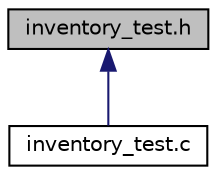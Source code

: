 digraph "inventory_test.h"
{
 // LATEX_PDF_SIZE
  edge [fontname="Helvetica",fontsize="10",labelfontname="Helvetica",labelfontsize="10"];
  node [fontname="Helvetica",fontsize="10",shape=record];
  Node1 [label="inventory_test.h",height=0.2,width=0.4,color="black", fillcolor="grey75", style="filled", fontcolor="black",tooltip="It declares the tests for the inventory module."];
  Node1 -> Node2 [dir="back",color="midnightblue",fontsize="10",style="solid",fontname="Helvetica"];
  Node2 [label="inventory_test.c",height=0.2,width=0.4,color="black", fillcolor="white", style="filled",URL="$inventory__test_8c.html",tooltip=".c que sirve para comprobar el inventory"];
}
